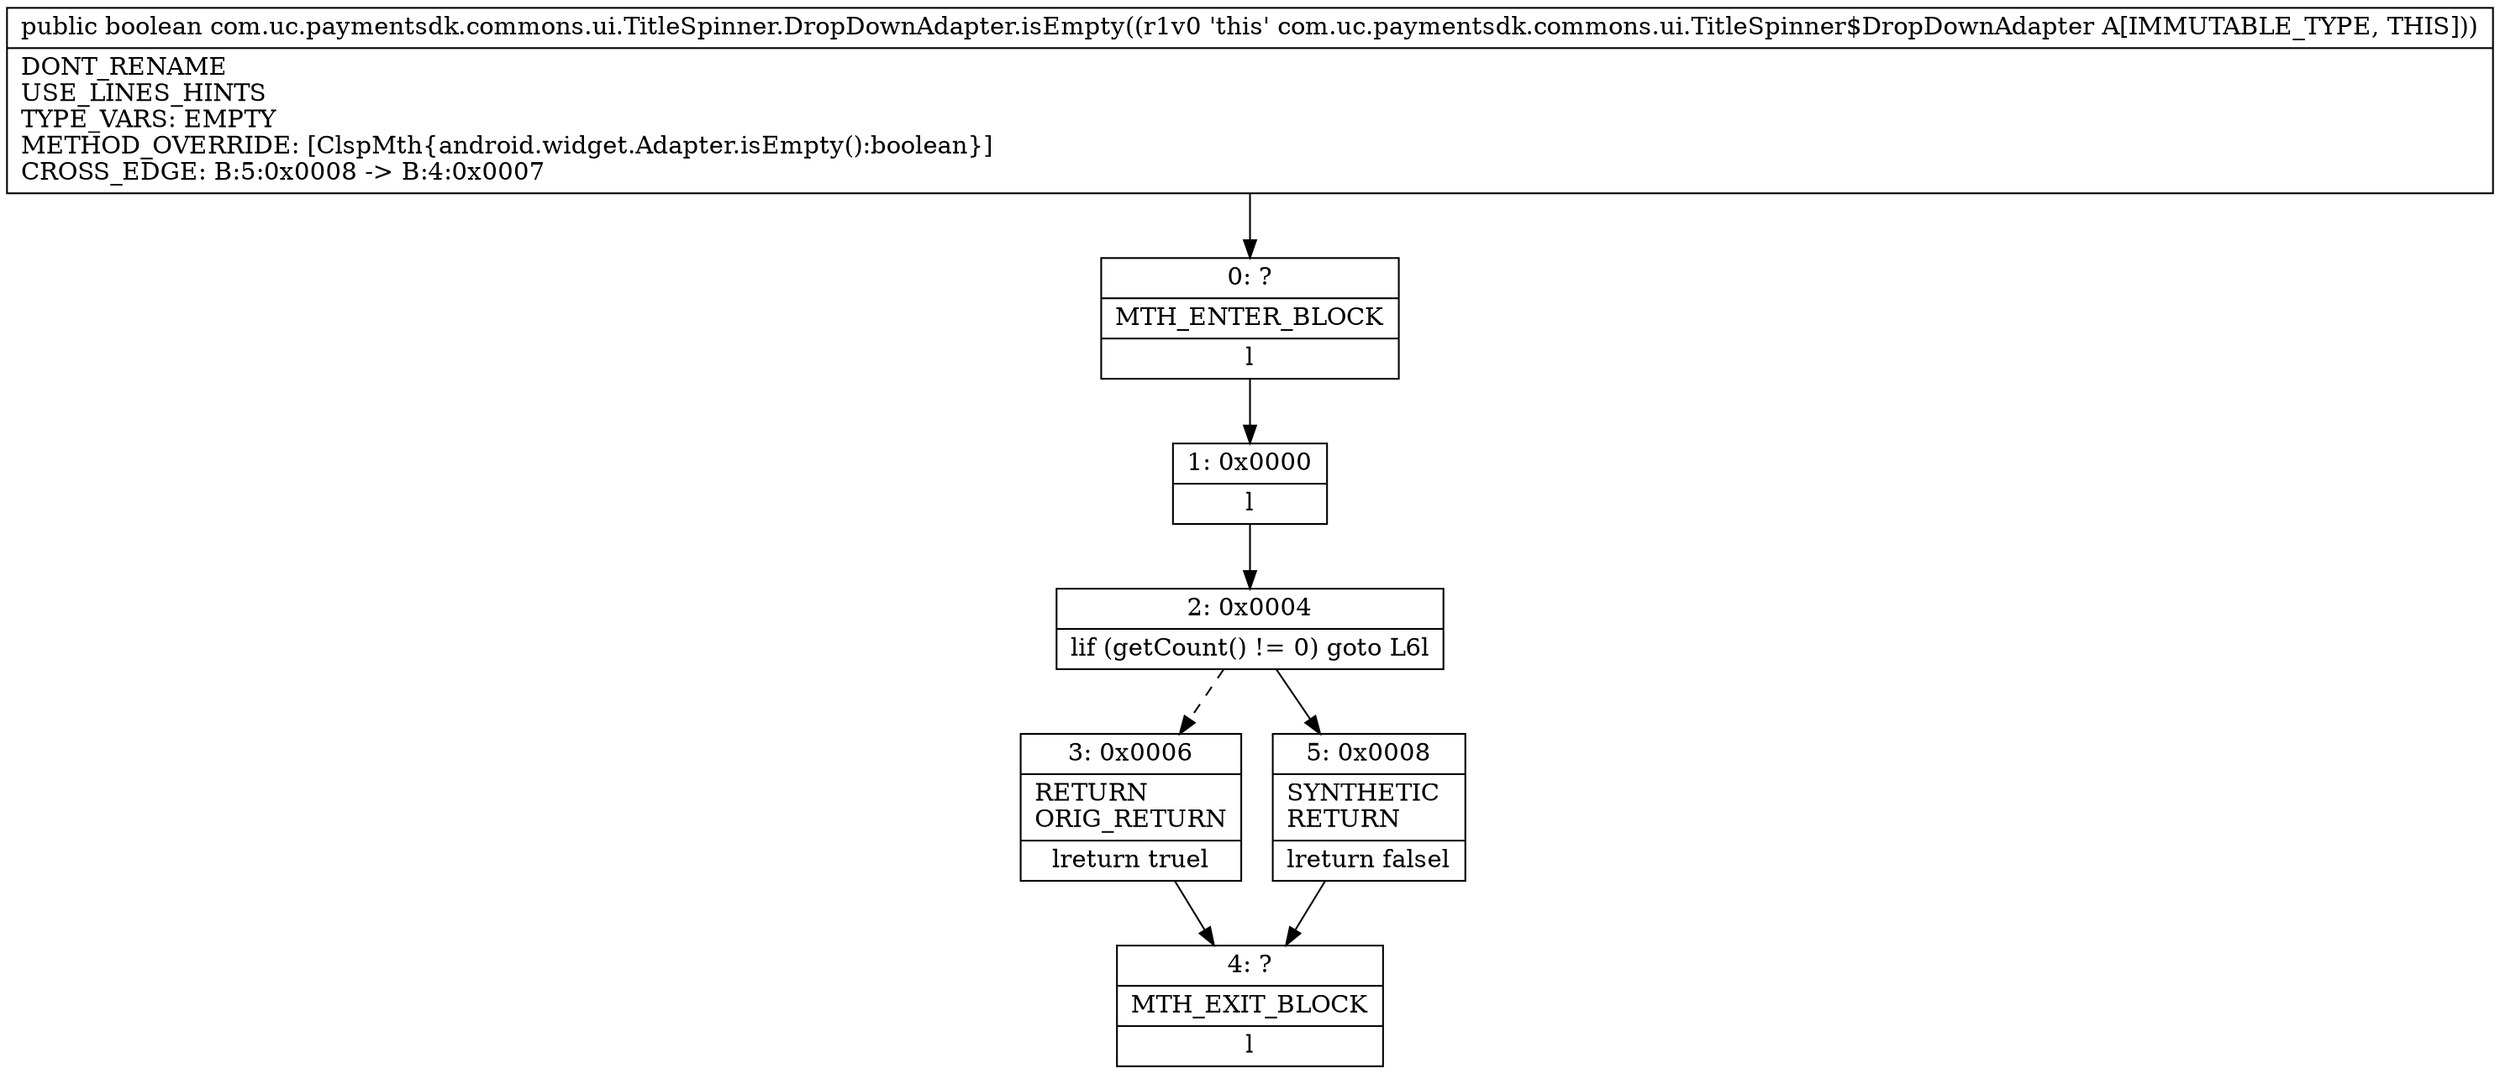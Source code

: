 digraph "CFG forcom.uc.paymentsdk.commons.ui.TitleSpinner.DropDownAdapter.isEmpty()Z" {
Node_0 [shape=record,label="{0\:\ ?|MTH_ENTER_BLOCK\l|l}"];
Node_1 [shape=record,label="{1\:\ 0x0000|l}"];
Node_2 [shape=record,label="{2\:\ 0x0004|lif (getCount() != 0) goto L6l}"];
Node_3 [shape=record,label="{3\:\ 0x0006|RETURN\lORIG_RETURN\l|lreturn truel}"];
Node_4 [shape=record,label="{4\:\ ?|MTH_EXIT_BLOCK\l|l}"];
Node_5 [shape=record,label="{5\:\ 0x0008|SYNTHETIC\lRETURN\l|lreturn falsel}"];
MethodNode[shape=record,label="{public boolean com.uc.paymentsdk.commons.ui.TitleSpinner.DropDownAdapter.isEmpty((r1v0 'this' com.uc.paymentsdk.commons.ui.TitleSpinner$DropDownAdapter A[IMMUTABLE_TYPE, THIS]))  | DONT_RENAME\lUSE_LINES_HINTS\lTYPE_VARS: EMPTY\lMETHOD_OVERRIDE: [ClspMth\{android.widget.Adapter.isEmpty():boolean\}]\lCROSS_EDGE: B:5:0x0008 \-\> B:4:0x0007\l}"];
MethodNode -> Node_0;
Node_0 -> Node_1;
Node_1 -> Node_2;
Node_2 -> Node_3[style=dashed];
Node_2 -> Node_5;
Node_3 -> Node_4;
Node_5 -> Node_4;
}


